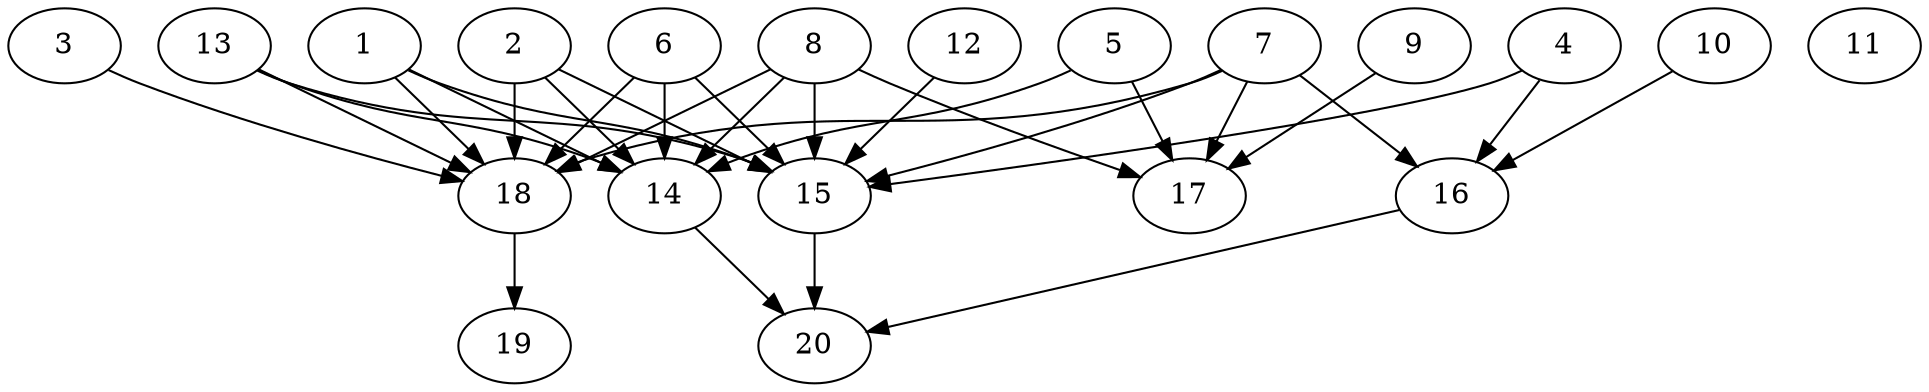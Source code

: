 // DAG automatically generated by daggen at Tue Aug  6 16:20:30 2019
// ./daggen --dot -n 20 --ccr 0.5 --fat 0.8 --regular 0.5 --density 0.6 --mindata 5242880 --maxdata 52428800 
digraph G {
  1 [size="85137408", alpha="0.11", expect_size="42568704"] 
  1 -> 14 [size ="42568704"]
  1 -> 15 [size ="42568704"]
  1 -> 18 [size ="42568704"]
  2 [size="21886976", alpha="0.06", expect_size="10943488"] 
  2 -> 14 [size ="10943488"]
  2 -> 15 [size ="10943488"]
  2 -> 18 [size ="10943488"]
  3 [size="73277440", alpha="0.12", expect_size="36638720"] 
  3 -> 18 [size ="36638720"]
  4 [size="70017024", alpha="0.09", expect_size="35008512"] 
  4 -> 15 [size ="35008512"]
  4 -> 16 [size ="35008512"]
  5 [size="83042304", alpha="0.11", expect_size="41521152"] 
  5 -> 14 [size ="41521152"]
  5 -> 17 [size ="41521152"]
  6 [size="103133184", alpha="0.05", expect_size="51566592"] 
  6 -> 14 [size ="51566592"]
  6 -> 15 [size ="51566592"]
  6 -> 18 [size ="51566592"]
  7 [size="75440128", alpha="0.10", expect_size="37720064"] 
  7 -> 15 [size ="37720064"]
  7 -> 16 [size ="37720064"]
  7 -> 17 [size ="37720064"]
  7 -> 18 [size ="37720064"]
  8 [size="55488512", alpha="0.06", expect_size="27744256"] 
  8 -> 14 [size ="27744256"]
  8 -> 15 [size ="27744256"]
  8 -> 17 [size ="27744256"]
  8 -> 18 [size ="27744256"]
  9 [size="76269568", alpha="0.04", expect_size="38134784"] 
  9 -> 17 [size ="38134784"]
  10 [size="100732928", alpha="0.05", expect_size="50366464"] 
  10 -> 16 [size ="50366464"]
  11 [size="47716352", alpha="0.05", expect_size="23858176"] 
  12 [size="101431296", alpha="0.07", expect_size="50715648"] 
  12 -> 15 [size ="50715648"]
  13 [size="33148928", alpha="0.03", expect_size="16574464"] 
  13 -> 14 [size ="16574464"]
  13 -> 15 [size ="16574464"]
  13 -> 18 [size ="16574464"]
  14 [size="87674880", alpha="0.13", expect_size="43837440"] 
  14 -> 20 [size ="43837440"]
  15 [size="37330944", alpha="0.05", expect_size="18665472"] 
  15 -> 20 [size ="18665472"]
  16 [size="88242176", alpha="0.04", expect_size="44121088"] 
  16 -> 20 [size ="44121088"]
  17 [size="17584128", alpha="0.15", expect_size="8792064"] 
  18 [size="66111488", alpha="0.03", expect_size="33055744"] 
  18 -> 19 [size ="33055744"]
  19 [size="96501760", alpha="0.18", expect_size="48250880"] 
  20 [size="20611072", alpha="0.10", expect_size="10305536"] 
}
